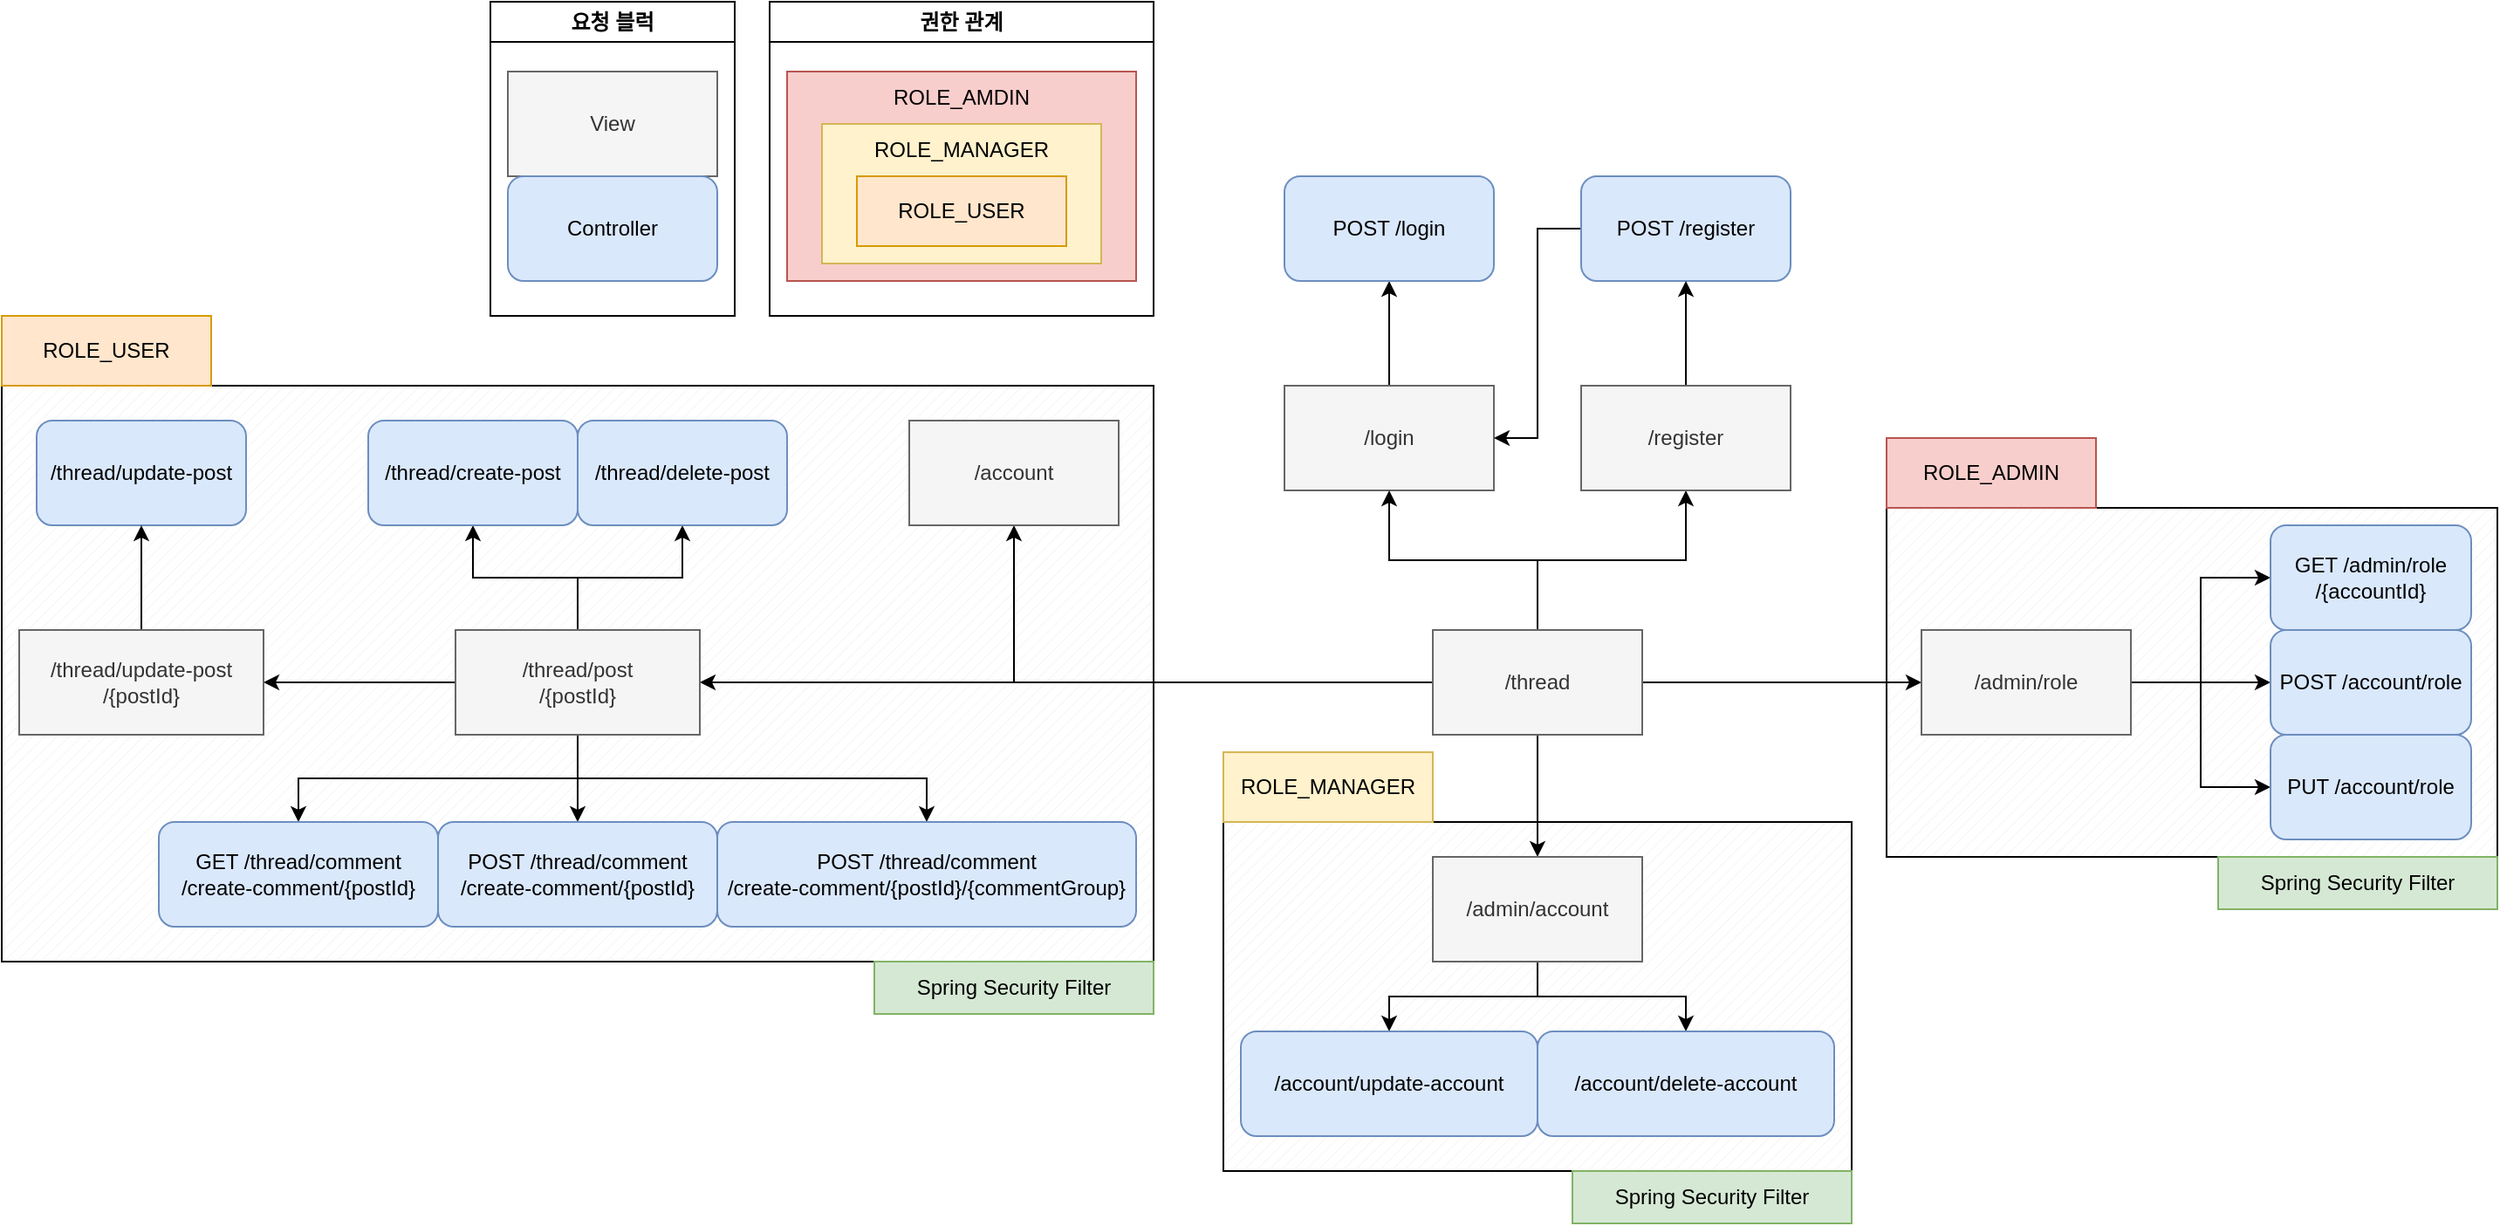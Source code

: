 <mxfile version="21.2.8" type="device">
  <diagram name="페이지-1" id="jwlogUS8V5inGkHQzCs6">
    <mxGraphModel dx="2274" dy="1489" grid="1" gridSize="10" guides="1" tooltips="1" connect="1" arrows="1" fold="1" page="1" pageScale="1" pageWidth="1169" pageHeight="827" background="#ffffff" math="0" shadow="0">
      <root>
        <mxCell id="0" />
        <mxCell id="1" parent="0" />
        <mxCell id="o_C5GEEgWJ_29PUXvW90-57" value="ROLE_ADMIN" style="rounded=0;whiteSpace=wrap;html=1;fillColor=#f8cecc;strokeColor=#b85450;" parent="1" vertex="1">
          <mxGeometry x="-190" y="-10" width="200" height="120" as="geometry" />
        </mxCell>
        <mxCell id="o_C5GEEgWJ_29PUXvW90-56" value="" style="rounded=0;whiteSpace=wrap;html=1;fillColor=#fff2cc;strokeColor=#d6b656;" parent="1" vertex="1">
          <mxGeometry x="-170" y="20" width="160" height="80" as="geometry" />
        </mxCell>
        <mxCell id="o_C5GEEgWJ_29PUXvW90-47" value="" style="verticalLabelPosition=bottom;verticalAlign=top;html=1;shape=mxgraph.basic.patternFillRect;fillStyle=diag;step=5;fillStrokeWidth=0.2;fillStrokeColor=#dddddd;" parent="1" vertex="1">
          <mxGeometry x="440" y="240" width="350" height="200" as="geometry" />
        </mxCell>
        <mxCell id="o_C5GEEgWJ_29PUXvW90-46" value="" style="verticalLabelPosition=bottom;verticalAlign=top;html=1;shape=mxgraph.basic.patternFillRect;fillStyle=diag;step=5;fillStrokeWidth=0.2;fillStrokeColor=#dddddd;" parent="1" vertex="1">
          <mxGeometry x="60" y="420" width="360" height="200" as="geometry" />
        </mxCell>
        <mxCell id="VTdqCkY_t20LeBBKGg7Y-31" value="" style="verticalLabelPosition=bottom;verticalAlign=top;html=1;shape=mxgraph.basic.patternFillRect;fillStyle=diag;step=5;fillStrokeWidth=0.2;fillStrokeColor=#dddddd;" parent="1" vertex="1">
          <mxGeometry x="-640" y="170" width="660" height="330" as="geometry" />
        </mxCell>
        <mxCell id="VTdqCkY_t20LeBBKGg7Y-1" value="View" style="rounded=0;whiteSpace=wrap;html=1;fillColor=#f5f5f5;fontColor=#333333;strokeColor=#666666;" parent="1" vertex="1">
          <mxGeometry x="-350" y="-10" width="120" height="60" as="geometry" />
        </mxCell>
        <mxCell id="VTdqCkY_t20LeBBKGg7Y-2" value="Controller" style="rounded=1;whiteSpace=wrap;html=1;fillColor=#dae8fc;strokeColor=#6c8ebf;" parent="1" vertex="1">
          <mxGeometry x="-350" y="50" width="120" height="60" as="geometry" />
        </mxCell>
        <mxCell id="o_C5GEEgWJ_29PUXvW90-8" style="edgeStyle=orthogonalEdgeStyle;rounded=0;orthogonalLoop=1;jettySize=auto;html=1;entryX=0.5;entryY=1;entryDx=0;entryDy=0;" parent="1" source="VTdqCkY_t20LeBBKGg7Y-5" target="o_C5GEEgWJ_29PUXvW90-7" edge="1">
          <mxGeometry relative="1" as="geometry" />
        </mxCell>
        <mxCell id="VTdqCkY_t20LeBBKGg7Y-5" value="/login" style="rounded=0;whiteSpace=wrap;html=1;fillColor=#f5f5f5;fontColor=#333333;strokeColor=#666666;" parent="1" vertex="1">
          <mxGeometry x="95" y="170" width="120" height="60" as="geometry" />
        </mxCell>
        <mxCell id="o_C5GEEgWJ_29PUXvW90-39" style="edgeStyle=orthogonalEdgeStyle;rounded=0;orthogonalLoop=1;jettySize=auto;html=1;entryX=1;entryY=0.5;entryDx=0;entryDy=0;" parent="1" source="VTdqCkY_t20LeBBKGg7Y-49" target="VTdqCkY_t20LeBBKGg7Y-5" edge="1">
          <mxGeometry relative="1" as="geometry" />
        </mxCell>
        <mxCell id="VTdqCkY_t20LeBBKGg7Y-49" value="POST /register" style="rounded=1;whiteSpace=wrap;html=1;fillColor=#dae8fc;strokeColor=#6c8ebf;" parent="1" vertex="1">
          <mxGeometry x="265" y="50" width="120" height="60" as="geometry" />
        </mxCell>
        <mxCell id="VTdqCkY_t20LeBBKGg7Y-84" value="Spring Security Filter" style="rounded=0;whiteSpace=wrap;html=1;fillColor=#d5e8d4;strokeColor=#82b366;" parent="1" vertex="1">
          <mxGeometry x="-140" y="500" width="160" height="30" as="geometry" />
        </mxCell>
        <mxCell id="o_C5GEEgWJ_29PUXvW90-10" style="edgeStyle=orthogonalEdgeStyle;rounded=0;orthogonalLoop=1;jettySize=auto;html=1;entryX=0.5;entryY=1;entryDx=0;entryDy=0;" parent="1" source="o_C5GEEgWJ_29PUXvW90-2" target="o_C5GEEgWJ_29PUXvW90-9" edge="1">
          <mxGeometry relative="1" as="geometry" />
        </mxCell>
        <mxCell id="o_C5GEEgWJ_29PUXvW90-24" style="edgeStyle=orthogonalEdgeStyle;rounded=0;orthogonalLoop=1;jettySize=auto;html=1;entryX=1;entryY=0.5;entryDx=0;entryDy=0;exitX=0;exitY=0.5;exitDx=0;exitDy=0;" parent="1" source="o_C5GEEgWJ_29PUXvW90-2" target="o_C5GEEgWJ_29PUXvW90-11" edge="1">
          <mxGeometry relative="1" as="geometry">
            <mxPoint x="10" y="340" as="sourcePoint" />
          </mxGeometry>
        </mxCell>
        <mxCell id="o_C5GEEgWJ_29PUXvW90-36" style="edgeStyle=orthogonalEdgeStyle;rounded=0;orthogonalLoop=1;jettySize=auto;html=1;entryX=0.5;entryY=1;entryDx=0;entryDy=0;" parent="1" source="o_C5GEEgWJ_29PUXvW90-2" target="VTdqCkY_t20LeBBKGg7Y-5" edge="1">
          <mxGeometry relative="1" as="geometry" />
        </mxCell>
        <mxCell id="o_C5GEEgWJ_29PUXvW90-37" style="edgeStyle=orthogonalEdgeStyle;rounded=0;orthogonalLoop=1;jettySize=auto;html=1;entryX=0.5;entryY=1;entryDx=0;entryDy=0;" parent="1" source="o_C5GEEgWJ_29PUXvW90-2" target="VTdqCkY_t20LeBBKGg7Y-9" edge="1">
          <mxGeometry relative="1" as="geometry" />
        </mxCell>
        <mxCell id="o_C5GEEgWJ_29PUXvW90-40" style="edgeStyle=orthogonalEdgeStyle;rounded=0;orthogonalLoop=1;jettySize=auto;html=1;entryX=0;entryY=0.5;entryDx=0;entryDy=0;" parent="1" source="o_C5GEEgWJ_29PUXvW90-2" target="o_C5GEEgWJ_29PUXvW90-30" edge="1">
          <mxGeometry relative="1" as="geometry" />
        </mxCell>
        <mxCell id="o_C5GEEgWJ_29PUXvW90-43" style="edgeStyle=orthogonalEdgeStyle;rounded=0;orthogonalLoop=1;jettySize=auto;html=1;entryX=0.5;entryY=0;entryDx=0;entryDy=0;exitX=0.5;exitY=1;exitDx=0;exitDy=0;" parent="1" source="o_C5GEEgWJ_29PUXvW90-2" target="o_C5GEEgWJ_29PUXvW90-29" edge="1">
          <mxGeometry relative="1" as="geometry">
            <mxPoint x="240" y="380" as="sourcePoint" />
          </mxGeometry>
        </mxCell>
        <mxCell id="o_C5GEEgWJ_29PUXvW90-2" value="/thread" style="rounded=0;whiteSpace=wrap;html=1;fillColor=#f5f5f5;fontColor=#333333;strokeColor=#666666;" parent="1" vertex="1">
          <mxGeometry x="180" y="310" width="120" height="60" as="geometry" />
        </mxCell>
        <mxCell id="o_C5GEEgWJ_29PUXvW90-7" value="POST /login" style="rounded=1;whiteSpace=wrap;html=1;fillColor=#dae8fc;strokeColor=#6c8ebf;" parent="1" vertex="1">
          <mxGeometry x="95" y="50" width="120" height="60" as="geometry" />
        </mxCell>
        <mxCell id="o_C5GEEgWJ_29PUXvW90-9" value="/account" style="rounded=0;whiteSpace=wrap;html=1;fillColor=#f5f5f5;fontColor=#333333;strokeColor=#666666;" parent="1" vertex="1">
          <mxGeometry x="-120" y="190" width="120" height="60" as="geometry" />
        </mxCell>
        <mxCell id="o_C5GEEgWJ_29PUXvW90-16" style="edgeStyle=orthogonalEdgeStyle;rounded=0;orthogonalLoop=1;jettySize=auto;html=1;entryX=1;entryY=0.5;entryDx=0;entryDy=0;" parent="1" source="o_C5GEEgWJ_29PUXvW90-11" target="o_C5GEEgWJ_29PUXvW90-15" edge="1">
          <mxGeometry relative="1" as="geometry" />
        </mxCell>
        <mxCell id="o_C5GEEgWJ_29PUXvW90-19" style="edgeStyle=orthogonalEdgeStyle;rounded=0;orthogonalLoop=1;jettySize=auto;html=1;" parent="1" source="o_C5GEEgWJ_29PUXvW90-11" target="o_C5GEEgWJ_29PUXvW90-12" edge="1">
          <mxGeometry relative="1" as="geometry" />
        </mxCell>
        <mxCell id="o_C5GEEgWJ_29PUXvW90-23" style="edgeStyle=orthogonalEdgeStyle;rounded=0;orthogonalLoop=1;jettySize=auto;html=1;entryX=0.5;entryY=1;entryDx=0;entryDy=0;" parent="1" source="o_C5GEEgWJ_29PUXvW90-11" target="o_C5GEEgWJ_29PUXvW90-17" edge="1">
          <mxGeometry relative="1" as="geometry" />
        </mxCell>
        <mxCell id="o_C5GEEgWJ_29PUXvW90-27" style="edgeStyle=orthogonalEdgeStyle;rounded=0;orthogonalLoop=1;jettySize=auto;html=1;entryX=0.5;entryY=0;entryDx=0;entryDy=0;" parent="1" source="o_C5GEEgWJ_29PUXvW90-11" target="o_C5GEEgWJ_29PUXvW90-25" edge="1">
          <mxGeometry relative="1" as="geometry" />
        </mxCell>
        <mxCell id="hU83VhHraX7eDouLbq-D-2" style="edgeStyle=orthogonalEdgeStyle;rounded=0;orthogonalLoop=1;jettySize=auto;html=1;entryX=0.5;entryY=0;entryDx=0;entryDy=0;exitX=0.5;exitY=1;exitDx=0;exitDy=0;" edge="1" parent="1" source="o_C5GEEgWJ_29PUXvW90-11" target="hU83VhHraX7eDouLbq-D-1">
          <mxGeometry relative="1" as="geometry" />
        </mxCell>
        <mxCell id="hU83VhHraX7eDouLbq-D-3" style="edgeStyle=orthogonalEdgeStyle;rounded=0;orthogonalLoop=1;jettySize=auto;html=1;entryX=0.5;entryY=0;entryDx=0;entryDy=0;exitX=0.5;exitY=1;exitDx=0;exitDy=0;" edge="1" parent="1" source="o_C5GEEgWJ_29PUXvW90-11" target="o_C5GEEgWJ_29PUXvW90-26">
          <mxGeometry relative="1" as="geometry" />
        </mxCell>
        <mxCell id="o_C5GEEgWJ_29PUXvW90-11" value="/thread/post&lt;br&gt;/{postId}" style="rounded=0;whiteSpace=wrap;html=1;fillColor=#f5f5f5;fontColor=#333333;strokeColor=#666666;" parent="1" vertex="1">
          <mxGeometry x="-380" y="310" width="140" height="60" as="geometry" />
        </mxCell>
        <mxCell id="o_C5GEEgWJ_29PUXvW90-12" value="/thread/create-post" style="rounded=1;whiteSpace=wrap;html=1;fillColor=#dae8fc;strokeColor=#6c8ebf;" parent="1" vertex="1">
          <mxGeometry x="-430" y="190" width="120" height="60" as="geometry" />
        </mxCell>
        <mxCell id="o_C5GEEgWJ_29PUXvW90-14" value="/thread/update-post" style="rounded=1;whiteSpace=wrap;html=1;fillColor=#dae8fc;strokeColor=#6c8ebf;" parent="1" vertex="1">
          <mxGeometry x="-620" y="190" width="120" height="60" as="geometry" />
        </mxCell>
        <mxCell id="o_C5GEEgWJ_29PUXvW90-20" style="edgeStyle=orthogonalEdgeStyle;rounded=0;orthogonalLoop=1;jettySize=auto;html=1;" parent="1" source="o_C5GEEgWJ_29PUXvW90-15" target="o_C5GEEgWJ_29PUXvW90-14" edge="1">
          <mxGeometry relative="1" as="geometry" />
        </mxCell>
        <mxCell id="o_C5GEEgWJ_29PUXvW90-15" value="/thread/update-post&lt;br&gt;/{postId}" style="rounded=0;whiteSpace=wrap;html=1;fillColor=#f5f5f5;fontColor=#333333;strokeColor=#666666;" parent="1" vertex="1">
          <mxGeometry x="-630" y="310" width="140" height="60" as="geometry" />
        </mxCell>
        <mxCell id="o_C5GEEgWJ_29PUXvW90-17" value="/thread/delete-post" style="rounded=1;whiteSpace=wrap;html=1;fillColor=#dae8fc;strokeColor=#6c8ebf;" parent="1" vertex="1">
          <mxGeometry x="-310" y="190" width="120" height="60" as="geometry" />
        </mxCell>
        <mxCell id="o_C5GEEgWJ_29PUXvW90-25" value="POST /thread/comment&lt;br&gt;/create-comment/{postId}" style="rounded=1;whiteSpace=wrap;html=1;fillColor=#dae8fc;strokeColor=#6c8ebf;" parent="1" vertex="1">
          <mxGeometry x="-390" y="420" width="160" height="60" as="geometry" />
        </mxCell>
        <mxCell id="o_C5GEEgWJ_29PUXvW90-26" value="POST /thread/comment&lt;br&gt;/create-comment/{postId}/{commentGroup}" style="rounded=1;whiteSpace=wrap;html=1;fillColor=#dae8fc;strokeColor=#6c8ebf;" parent="1" vertex="1">
          <mxGeometry x="-230" y="420" width="240" height="60" as="geometry" />
        </mxCell>
        <mxCell id="o_C5GEEgWJ_29PUXvW90-44" style="edgeStyle=orthogonalEdgeStyle;rounded=0;orthogonalLoop=1;jettySize=auto;html=1;entryX=0.5;entryY=0;entryDx=0;entryDy=0;" parent="1" source="o_C5GEEgWJ_29PUXvW90-29" target="o_C5GEEgWJ_29PUXvW90-31" edge="1">
          <mxGeometry relative="1" as="geometry" />
        </mxCell>
        <mxCell id="o_C5GEEgWJ_29PUXvW90-45" style="edgeStyle=orthogonalEdgeStyle;rounded=0;orthogonalLoop=1;jettySize=auto;html=1;entryX=0.5;entryY=0;entryDx=0;entryDy=0;" parent="1" source="o_C5GEEgWJ_29PUXvW90-29" target="o_C5GEEgWJ_29PUXvW90-32" edge="1">
          <mxGeometry relative="1" as="geometry" />
        </mxCell>
        <mxCell id="o_C5GEEgWJ_29PUXvW90-29" value="/admin/account" style="rounded=0;whiteSpace=wrap;html=1;fillColor=#f5f5f5;fontColor=#333333;strokeColor=#666666;" parent="1" vertex="1">
          <mxGeometry x="180" y="440" width="120" height="60" as="geometry" />
        </mxCell>
        <mxCell id="hU83VhHraX7eDouLbq-D-5" style="edgeStyle=orthogonalEdgeStyle;rounded=0;orthogonalLoop=1;jettySize=auto;html=1;entryX=0;entryY=0.5;entryDx=0;entryDy=0;" edge="1" parent="1" source="o_C5GEEgWJ_29PUXvW90-30" target="o_C5GEEgWJ_29PUXvW90-33">
          <mxGeometry relative="1" as="geometry" />
        </mxCell>
        <mxCell id="hU83VhHraX7eDouLbq-D-6" style="edgeStyle=orthogonalEdgeStyle;rounded=0;orthogonalLoop=1;jettySize=auto;html=1;entryX=0;entryY=0.5;entryDx=0;entryDy=0;" edge="1" parent="1" source="o_C5GEEgWJ_29PUXvW90-30" target="o_C5GEEgWJ_29PUXvW90-34">
          <mxGeometry relative="1" as="geometry" />
        </mxCell>
        <mxCell id="hU83VhHraX7eDouLbq-D-8" style="edgeStyle=orthogonalEdgeStyle;rounded=0;orthogonalLoop=1;jettySize=auto;html=1;entryX=0;entryY=0.5;entryDx=0;entryDy=0;" edge="1" parent="1" source="o_C5GEEgWJ_29PUXvW90-30" target="hU83VhHraX7eDouLbq-D-7">
          <mxGeometry relative="1" as="geometry" />
        </mxCell>
        <mxCell id="o_C5GEEgWJ_29PUXvW90-30" value="/admin/role" style="rounded=0;whiteSpace=wrap;html=1;fillColor=#f5f5f5;fontColor=#333333;strokeColor=#666666;" parent="1" vertex="1">
          <mxGeometry x="460" y="310" width="120" height="60" as="geometry" />
        </mxCell>
        <mxCell id="o_C5GEEgWJ_29PUXvW90-31" value="/account/update-account" style="rounded=1;whiteSpace=wrap;html=1;fillColor=#dae8fc;strokeColor=#6c8ebf;" parent="1" vertex="1">
          <mxGeometry x="70" y="540" width="170" height="60" as="geometry" />
        </mxCell>
        <mxCell id="o_C5GEEgWJ_29PUXvW90-32" value="/account/delete-account" style="rounded=1;whiteSpace=wrap;html=1;fillColor=#dae8fc;strokeColor=#6c8ebf;" parent="1" vertex="1">
          <mxGeometry x="240" y="540" width="170" height="60" as="geometry" />
        </mxCell>
        <mxCell id="o_C5GEEgWJ_29PUXvW90-33" value="GET /admin/role&lt;br&gt;/{accountId}" style="rounded=1;whiteSpace=wrap;html=1;fillColor=#dae8fc;strokeColor=#6c8ebf;" parent="1" vertex="1">
          <mxGeometry x="660" y="250" width="115" height="60" as="geometry" />
        </mxCell>
        <mxCell id="o_C5GEEgWJ_29PUXvW90-34" value="POST /account/role" style="rounded=1;whiteSpace=wrap;html=1;fillColor=#dae8fc;strokeColor=#6c8ebf;" parent="1" vertex="1">
          <mxGeometry x="660" y="310" width="115" height="60" as="geometry" />
        </mxCell>
        <mxCell id="o_C5GEEgWJ_29PUXvW90-38" value="" style="edgeStyle=orthogonalEdgeStyle;rounded=0;orthogonalLoop=1;jettySize=auto;html=1;" parent="1" source="VTdqCkY_t20LeBBKGg7Y-9" target="VTdqCkY_t20LeBBKGg7Y-49" edge="1">
          <mxGeometry relative="1" as="geometry" />
        </mxCell>
        <mxCell id="VTdqCkY_t20LeBBKGg7Y-9" value="/register" style="rounded=0;whiteSpace=wrap;html=1;fillColor=#f5f5f5;fontColor=#333333;strokeColor=#666666;" parent="1" vertex="1">
          <mxGeometry x="265" y="170" width="120" height="60" as="geometry" />
        </mxCell>
        <mxCell id="o_C5GEEgWJ_29PUXvW90-48" value="Spring Security Filter" style="rounded=0;whiteSpace=wrap;html=1;fillColor=#d5e8d4;strokeColor=#82b366;" parent="1" vertex="1">
          <mxGeometry x="260" y="620" width="160" height="30" as="geometry" />
        </mxCell>
        <mxCell id="o_C5GEEgWJ_29PUXvW90-49" value="Spring Security Filter" style="rounded=0;whiteSpace=wrap;html=1;fillColor=#d5e8d4;strokeColor=#82b366;" parent="1" vertex="1">
          <mxGeometry x="630" y="440" width="160" height="30" as="geometry" />
        </mxCell>
        <mxCell id="o_C5GEEgWJ_29PUXvW90-50" value="ROLE_USER" style="rounded=0;whiteSpace=wrap;html=1;fillColor=#ffe6cc;strokeColor=#d79b00;" parent="1" vertex="1">
          <mxGeometry x="-640" y="130" width="120" height="40" as="geometry" />
        </mxCell>
        <mxCell id="o_C5GEEgWJ_29PUXvW90-51" value="ROLE_MANAGER" style="rounded=0;whiteSpace=wrap;html=1;fillColor=#fff2cc;strokeColor=#d6b656;" parent="1" vertex="1">
          <mxGeometry x="60" y="380" width="120" height="40" as="geometry" />
        </mxCell>
        <mxCell id="o_C5GEEgWJ_29PUXvW90-52" value="ROLE_ADMIN" style="rounded=0;whiteSpace=wrap;html=1;fillColor=#f8cecc;strokeColor=#b85450;" parent="1" vertex="1">
          <mxGeometry x="440" y="200" width="120" height="40" as="geometry" />
        </mxCell>
        <mxCell id="o_C5GEEgWJ_29PUXvW90-55" value="" style="rounded=0;whiteSpace=wrap;html=1;fillColor=#ffe6cc;strokeColor=#d79b00;" parent="1" vertex="1">
          <mxGeometry x="-150" y="50" width="120" height="40" as="geometry" />
        </mxCell>
        <mxCell id="o_C5GEEgWJ_29PUXvW90-58" value="ROLE_AMDIN" style="text;html=1;strokeColor=none;fillColor=none;align=center;verticalAlign=middle;whiteSpace=wrap;rounded=0;" parent="1" vertex="1">
          <mxGeometry x="-140" y="-10" width="100" height="30" as="geometry" />
        </mxCell>
        <mxCell id="o_C5GEEgWJ_29PUXvW90-59" value="ROLE_MANAGER" style="text;html=1;strokeColor=none;fillColor=none;align=center;verticalAlign=middle;whiteSpace=wrap;rounded=0;" parent="1" vertex="1">
          <mxGeometry x="-140" y="20" width="100" height="30" as="geometry" />
        </mxCell>
        <mxCell id="o_C5GEEgWJ_29PUXvW90-60" value="ROLE_USER" style="text;html=1;strokeColor=none;fillColor=none;align=center;verticalAlign=middle;whiteSpace=wrap;rounded=0;" parent="1" vertex="1">
          <mxGeometry x="-140" y="55" width="100" height="30" as="geometry" />
        </mxCell>
        <mxCell id="o_C5GEEgWJ_29PUXvW90-61" value="권한 관계" style="swimlane;whiteSpace=wrap;html=1;" parent="1" vertex="1">
          <mxGeometry x="-200" y="-50" width="220" height="180" as="geometry" />
        </mxCell>
        <mxCell id="o_C5GEEgWJ_29PUXvW90-62" value="요청 블럭" style="swimlane;whiteSpace=wrap;html=1;" parent="1" vertex="1">
          <mxGeometry x="-360" y="-50" width="140" height="180" as="geometry" />
        </mxCell>
        <mxCell id="hU83VhHraX7eDouLbq-D-1" value="GET /thread/comment&lt;br&gt;/create-comment/{postId}" style="rounded=1;whiteSpace=wrap;html=1;fillColor=#dae8fc;strokeColor=#6c8ebf;" vertex="1" parent="1">
          <mxGeometry x="-550" y="420" width="160" height="60" as="geometry" />
        </mxCell>
        <mxCell id="hU83VhHraX7eDouLbq-D-7" value="PUT /account/role" style="rounded=1;whiteSpace=wrap;html=1;fillColor=#dae8fc;strokeColor=#6c8ebf;" vertex="1" parent="1">
          <mxGeometry x="660" y="370" width="115" height="60" as="geometry" />
        </mxCell>
      </root>
    </mxGraphModel>
  </diagram>
</mxfile>
